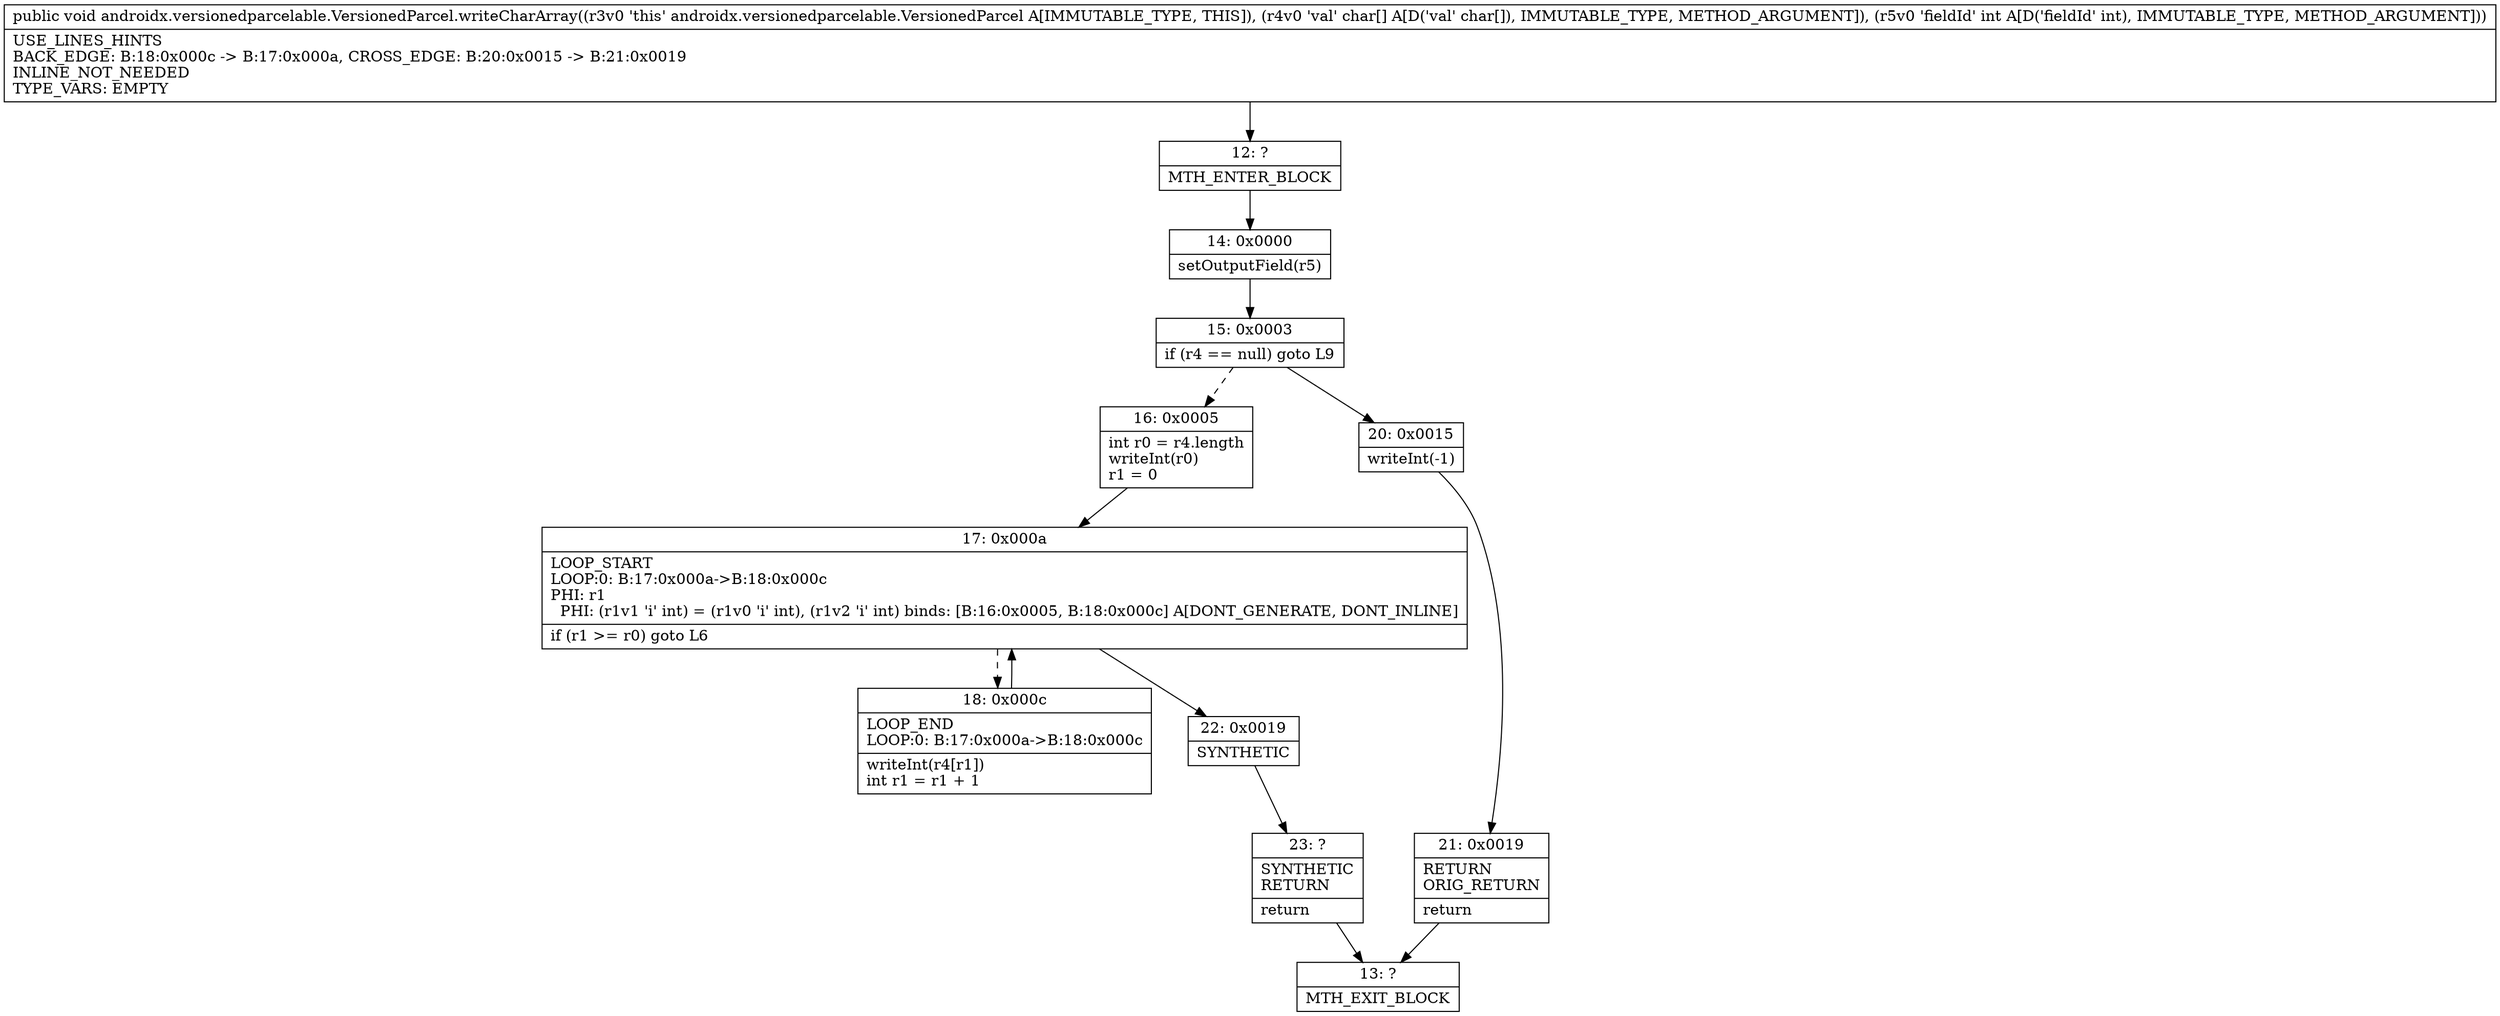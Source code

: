 digraph "CFG forandroidx.versionedparcelable.VersionedParcel.writeCharArray([CI)V" {
Node_12 [shape=record,label="{12\:\ ?|MTH_ENTER_BLOCK\l}"];
Node_14 [shape=record,label="{14\:\ 0x0000|setOutputField(r5)\l}"];
Node_15 [shape=record,label="{15\:\ 0x0003|if (r4 == null) goto L9\l}"];
Node_16 [shape=record,label="{16\:\ 0x0005|int r0 = r4.length\lwriteInt(r0)\lr1 = 0\l}"];
Node_17 [shape=record,label="{17\:\ 0x000a|LOOP_START\lLOOP:0: B:17:0x000a\-\>B:18:0x000c\lPHI: r1 \l  PHI: (r1v1 'i' int) = (r1v0 'i' int), (r1v2 'i' int) binds: [B:16:0x0005, B:18:0x000c] A[DONT_GENERATE, DONT_INLINE]\l|if (r1 \>= r0) goto L6\l}"];
Node_18 [shape=record,label="{18\:\ 0x000c|LOOP_END\lLOOP:0: B:17:0x000a\-\>B:18:0x000c\l|writeInt(r4[r1])\lint r1 = r1 + 1\l}"];
Node_22 [shape=record,label="{22\:\ 0x0019|SYNTHETIC\l}"];
Node_23 [shape=record,label="{23\:\ ?|SYNTHETIC\lRETURN\l|return\l}"];
Node_13 [shape=record,label="{13\:\ ?|MTH_EXIT_BLOCK\l}"];
Node_20 [shape=record,label="{20\:\ 0x0015|writeInt(\-1)\l}"];
Node_21 [shape=record,label="{21\:\ 0x0019|RETURN\lORIG_RETURN\l|return\l}"];
MethodNode[shape=record,label="{public void androidx.versionedparcelable.VersionedParcel.writeCharArray((r3v0 'this' androidx.versionedparcelable.VersionedParcel A[IMMUTABLE_TYPE, THIS]), (r4v0 'val' char[] A[D('val' char[]), IMMUTABLE_TYPE, METHOD_ARGUMENT]), (r5v0 'fieldId' int A[D('fieldId' int), IMMUTABLE_TYPE, METHOD_ARGUMENT]))  | USE_LINES_HINTS\lBACK_EDGE: B:18:0x000c \-\> B:17:0x000a, CROSS_EDGE: B:20:0x0015 \-\> B:21:0x0019\lINLINE_NOT_NEEDED\lTYPE_VARS: EMPTY\l}"];
MethodNode -> Node_12;Node_12 -> Node_14;
Node_14 -> Node_15;
Node_15 -> Node_16[style=dashed];
Node_15 -> Node_20;
Node_16 -> Node_17;
Node_17 -> Node_18[style=dashed];
Node_17 -> Node_22;
Node_18 -> Node_17;
Node_22 -> Node_23;
Node_23 -> Node_13;
Node_20 -> Node_21;
Node_21 -> Node_13;
}

